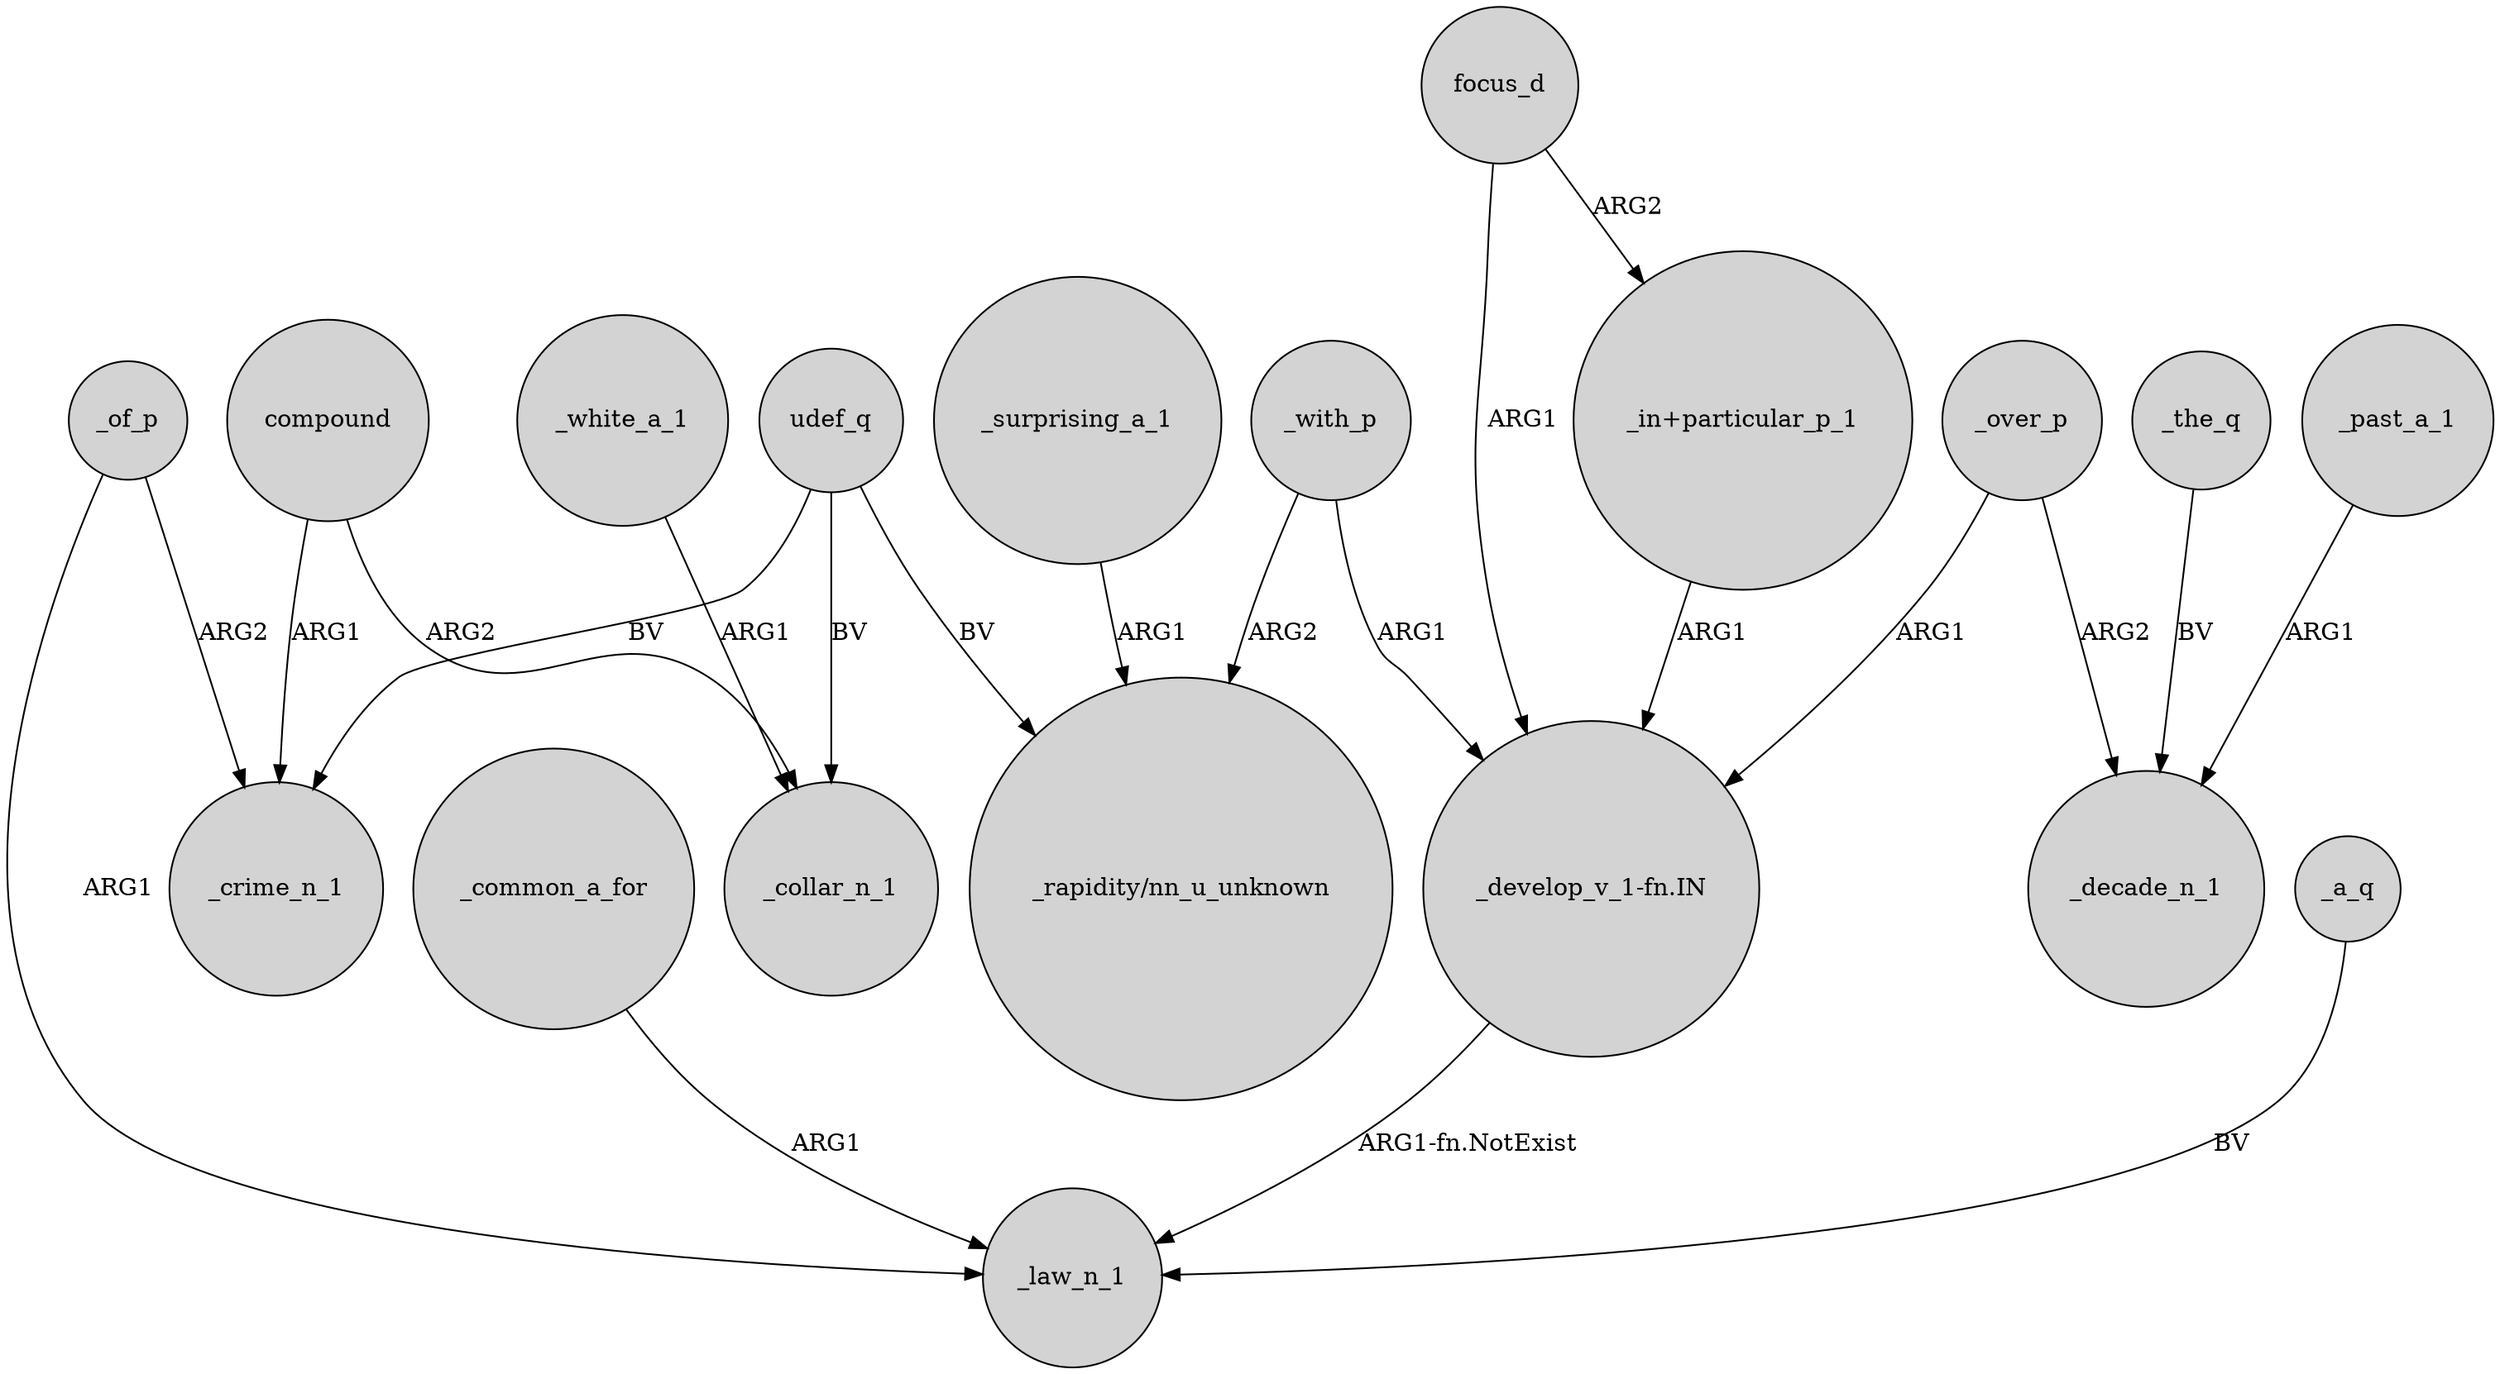 digraph {
	node [shape=circle style=filled]
	_over_p -> "_develop_v_1-fn.IN" [label=ARG1]
	_over_p -> _decade_n_1 [label=ARG2]
	"_develop_v_1-fn.IN" -> _law_n_1 [label="ARG1-fn.NotExist"]
	_past_a_1 -> _decade_n_1 [label=ARG1]
	compound -> _crime_n_1 [label=ARG1]
	compound -> _collar_n_1 [label=ARG2]
	_surprising_a_1 -> "_rapidity/nn_u_unknown" [label=ARG1]
	_common_a_for -> _law_n_1 [label=ARG1]
	"_in+particular_p_1" -> "_develop_v_1-fn.IN" [label=ARG1]
	_of_p -> _law_n_1 [label=ARG1]
	focus_d -> "_in+particular_p_1" [label=ARG2]
	_a_q -> _law_n_1 [label=BV]
	_of_p -> _crime_n_1 [label=ARG2]
	_white_a_1 -> _collar_n_1 [label=ARG1]
	_with_p -> "_rapidity/nn_u_unknown" [label=ARG2]
	udef_q -> _collar_n_1 [label=BV]
	udef_q -> "_rapidity/nn_u_unknown" [label=BV]
	focus_d -> "_develop_v_1-fn.IN" [label=ARG1]
	_the_q -> _decade_n_1 [label=BV]
	udef_q -> _crime_n_1 [label=BV]
	_with_p -> "_develop_v_1-fn.IN" [label=ARG1]
}
